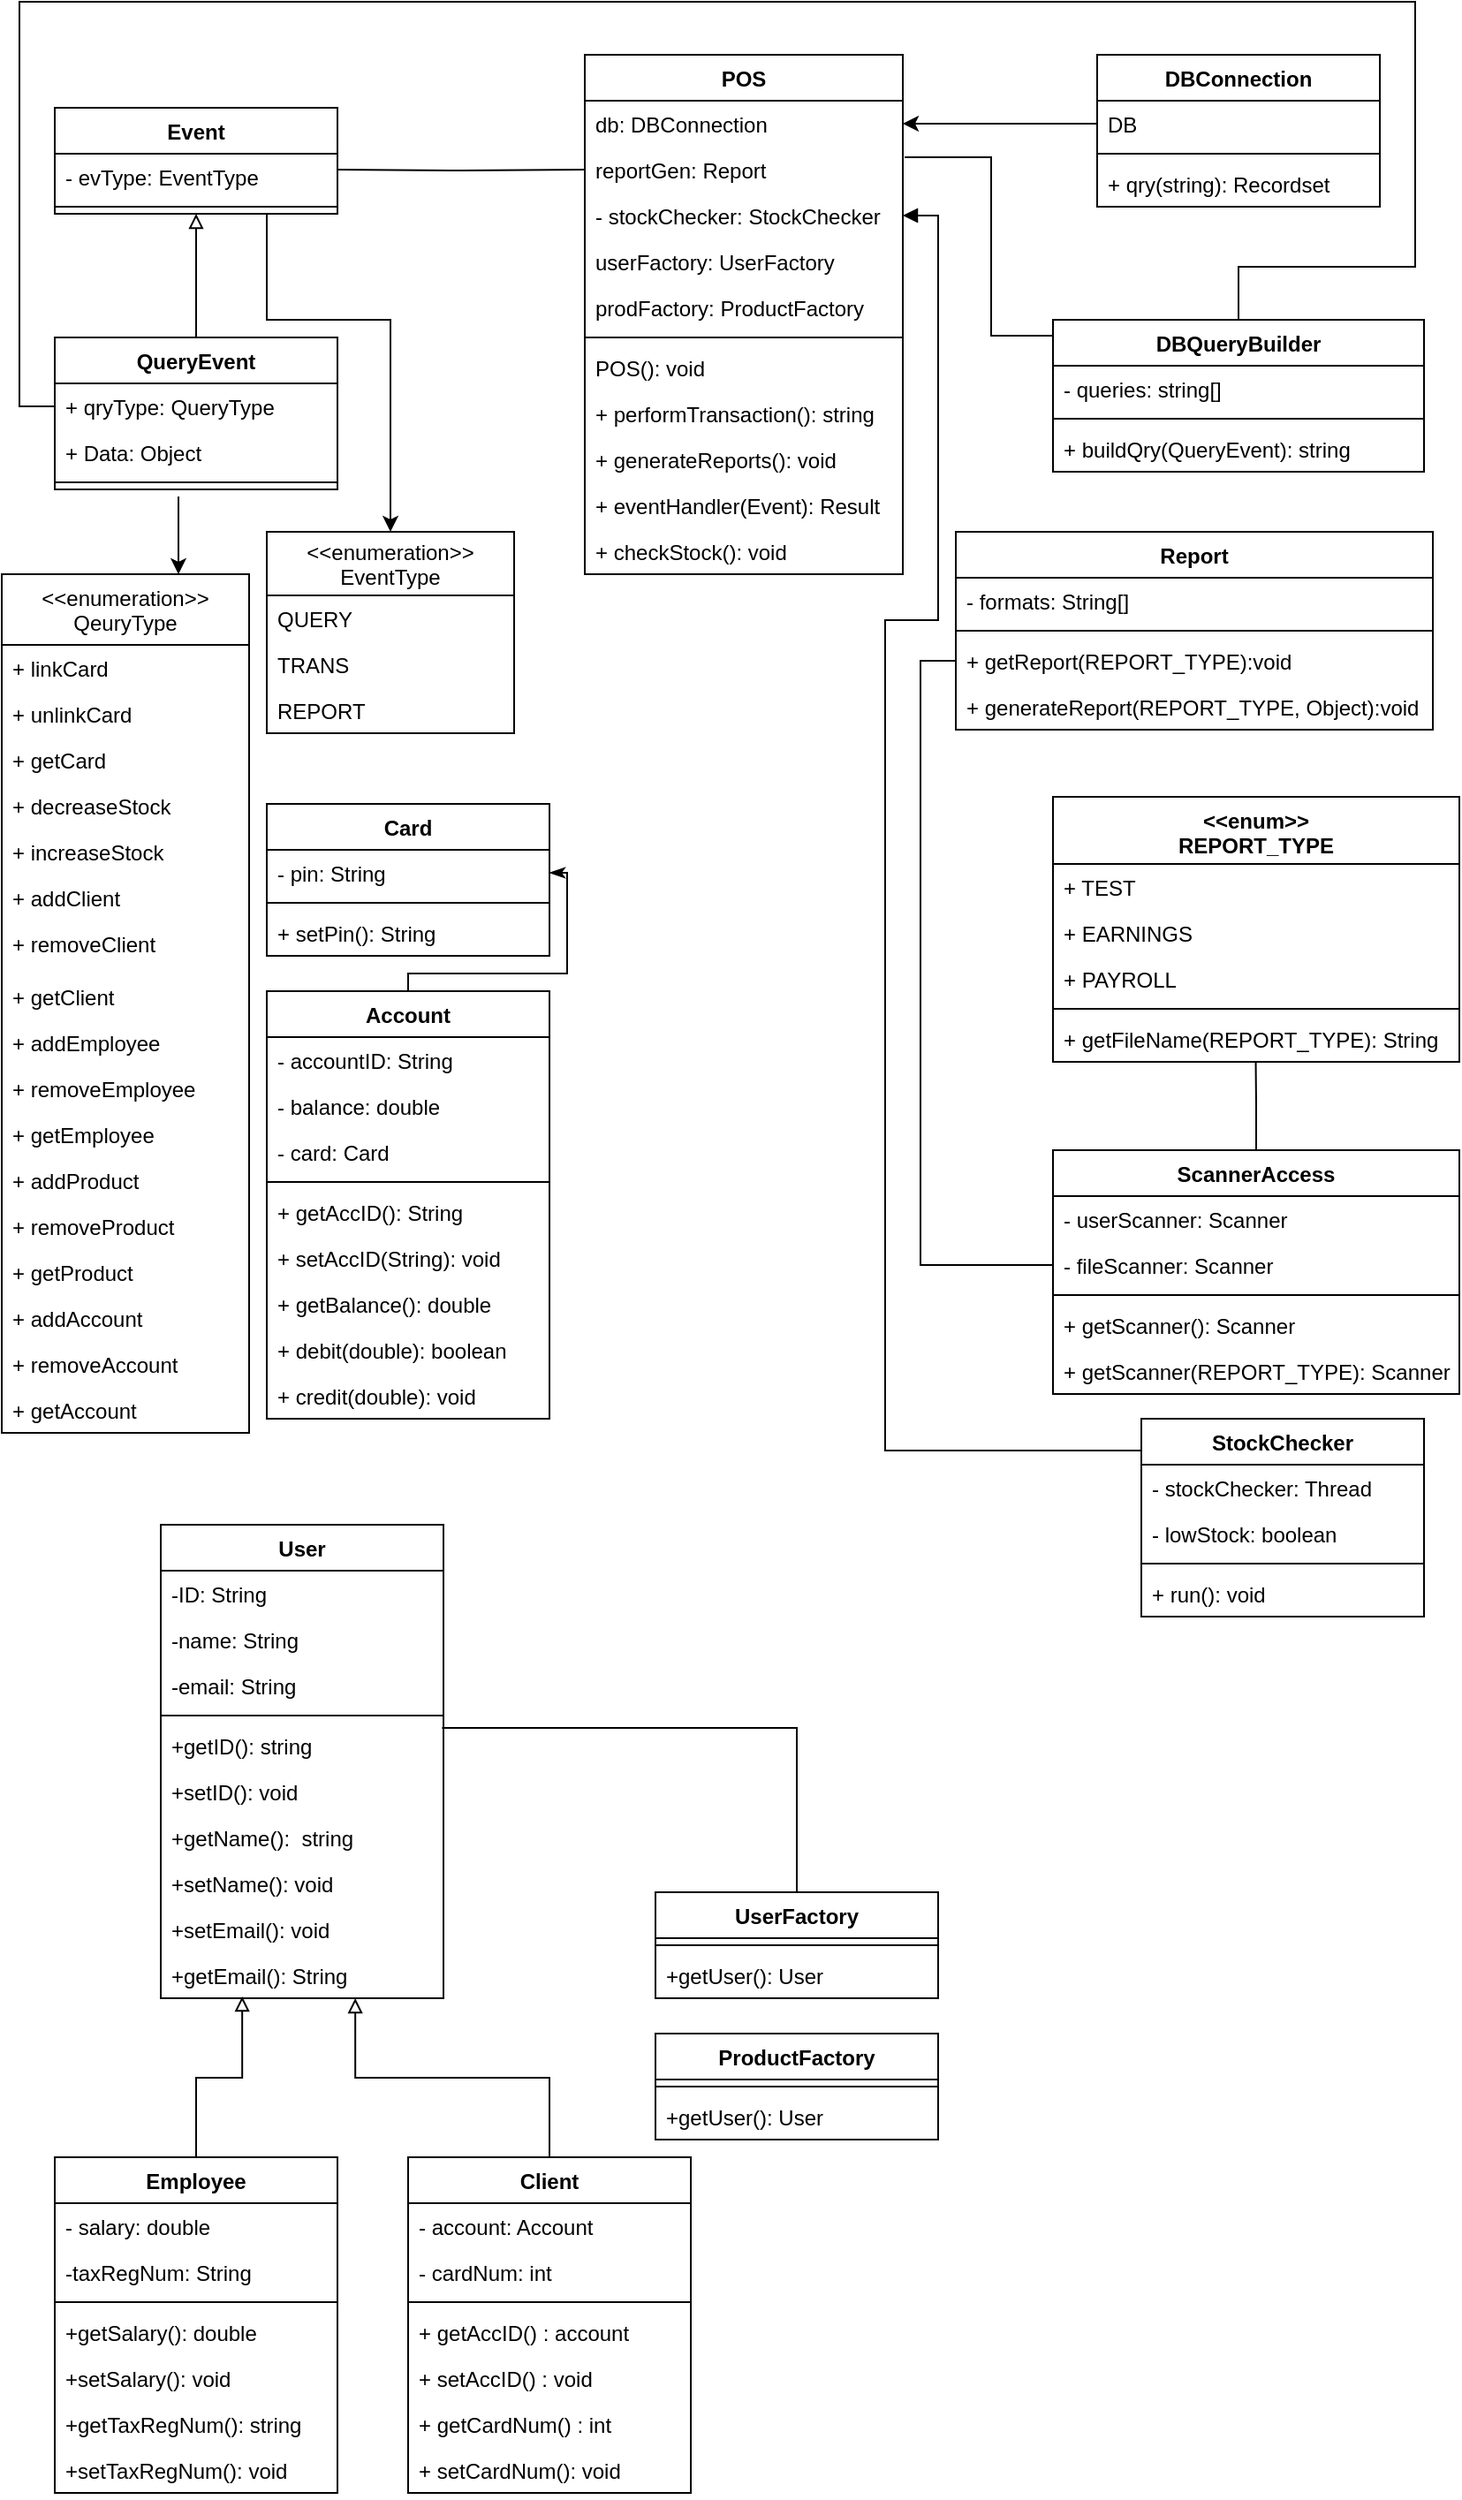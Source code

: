 <mxfile version="14.0.1" type="github">
  <diagram id="GBksMlAY-5Secn5gzqi4" name="Page-1">
    <mxGraphModel dx="1038" dy="580" grid="1" gridSize="10" guides="1" tooltips="1" connect="1" arrows="1" fold="1" page="1" pageScale="1" pageWidth="850" pageHeight="1100" math="0" shadow="0">
      <root>
        <mxCell id="0" />
        <mxCell id="1" parent="0" />
        <mxCell id="dragoRIg23J_lze7mhCq-1" value="DBQueryBuilder" style="swimlane;fontStyle=1;align=center;verticalAlign=top;childLayout=stackLayout;horizontal=1;startSize=26;horizontalStack=0;resizeParent=1;resizeParentMax=0;resizeLast=0;collapsible=1;marginBottom=0;" parent="1" vertex="1">
          <mxGeometry x="615" y="190" width="210" height="86" as="geometry" />
        </mxCell>
        <mxCell id="dragoRIg23J_lze7mhCq-55" value="- queries: string[]" style="text;strokeColor=none;fillColor=none;align=left;verticalAlign=top;spacingLeft=4;spacingRight=4;overflow=hidden;rotatable=0;points=[[0,0.5],[1,0.5]];portConstraint=eastwest;" parent="dragoRIg23J_lze7mhCq-1" vertex="1">
          <mxGeometry y="26" width="210" height="26" as="geometry" />
        </mxCell>
        <mxCell id="dragoRIg23J_lze7mhCq-3" value="" style="line;strokeWidth=1;fillColor=none;align=left;verticalAlign=middle;spacingTop=-1;spacingLeft=3;spacingRight=3;rotatable=0;labelPosition=right;points=[];portConstraint=eastwest;" parent="dragoRIg23J_lze7mhCq-1" vertex="1">
          <mxGeometry y="52" width="210" height="8" as="geometry" />
        </mxCell>
        <mxCell id="dragoRIg23J_lze7mhCq-80" value="+ buildQry(QueryEvent): string" style="text;strokeColor=none;fillColor=none;align=left;verticalAlign=top;spacingLeft=4;spacingRight=4;overflow=hidden;rotatable=0;points=[[0,0.5],[1,0.5]];portConstraint=eastwest;" parent="dragoRIg23J_lze7mhCq-1" vertex="1">
          <mxGeometry y="60" width="210" height="26" as="geometry" />
        </mxCell>
        <mxCell id="dragoRIg23J_lze7mhCq-5" value="Report" style="swimlane;fontStyle=1;align=center;verticalAlign=top;childLayout=stackLayout;horizontal=1;startSize=26;horizontalStack=0;resizeParent=1;resizeParentMax=0;resizeLast=0;collapsible=1;marginBottom=0;" parent="1" vertex="1">
          <mxGeometry x="560" y="310" width="270" height="112" as="geometry" />
        </mxCell>
        <mxCell id="dragoRIg23J_lze7mhCq-6" value="- formats: String[]" style="text;strokeColor=none;fillColor=none;align=left;verticalAlign=top;spacingLeft=4;spacingRight=4;overflow=hidden;rotatable=0;points=[[0,0.5],[1,0.5]];portConstraint=eastwest;" parent="dragoRIg23J_lze7mhCq-5" vertex="1">
          <mxGeometry y="26" width="270" height="26" as="geometry" />
        </mxCell>
        <mxCell id="dragoRIg23J_lze7mhCq-7" value="" style="line;strokeWidth=1;fillColor=none;align=left;verticalAlign=middle;spacingTop=-1;spacingLeft=3;spacingRight=3;rotatable=0;labelPosition=right;points=[];portConstraint=eastwest;" parent="dragoRIg23J_lze7mhCq-5" vertex="1">
          <mxGeometry y="52" width="270" height="8" as="geometry" />
        </mxCell>
        <mxCell id="dragoRIg23J_lze7mhCq-8" value="+ getReport(REPORT_TYPE):void" style="text;strokeColor=none;fillColor=none;align=left;verticalAlign=top;spacingLeft=4;spacingRight=4;overflow=hidden;rotatable=0;points=[[0,0.5],[1,0.5]];portConstraint=eastwest;" parent="dragoRIg23J_lze7mhCq-5" vertex="1">
          <mxGeometry y="60" width="270" height="26" as="geometry" />
        </mxCell>
        <mxCell id="9s3IBS7rGFSOGp9Zt8I4-6" value="+ generateReport(REPORT_TYPE, Object):void " style="text;strokeColor=none;fillColor=none;align=left;verticalAlign=top;spacingLeft=4;spacingRight=4;overflow=hidden;rotatable=0;points=[[0,0.5],[1,0.5]];portConstraint=eastwest;" parent="dragoRIg23J_lze7mhCq-5" vertex="1">
          <mxGeometry y="86" width="270" height="26" as="geometry" />
        </mxCell>
        <mxCell id="dragoRIg23J_lze7mhCq-9" value="POS" style="swimlane;fontStyle=1;align=center;verticalAlign=top;childLayout=stackLayout;horizontal=1;startSize=26;horizontalStack=0;resizeParent=1;resizeParentMax=0;resizeLast=0;collapsible=1;marginBottom=0;" parent="1" vertex="1">
          <mxGeometry x="350" y="40" width="180" height="294" as="geometry" />
        </mxCell>
        <mxCell id="dragoRIg23J_lze7mhCq-2" value="db: DBConnection" style="text;strokeColor=none;fillColor=none;align=left;verticalAlign=top;spacingLeft=4;spacingRight=4;overflow=hidden;rotatable=0;points=[[0,0.5],[1,0.5]];portConstraint=eastwest;" parent="dragoRIg23J_lze7mhCq-9" vertex="1">
          <mxGeometry y="26" width="180" height="26" as="geometry" />
        </mxCell>
        <mxCell id="dragoRIg23J_lze7mhCq-25" value="reportGen: Report" style="text;strokeColor=none;fillColor=none;align=left;verticalAlign=top;spacingLeft=4;spacingRight=4;overflow=hidden;rotatable=0;points=[[0,0.5],[1,0.5]];portConstraint=eastwest;" parent="dragoRIg23J_lze7mhCq-9" vertex="1">
          <mxGeometry y="52" width="180" height="26" as="geometry" />
        </mxCell>
        <mxCell id="dragoRIg23J_lze7mhCq-24" value="- stockChecker: StockChecker" style="text;strokeColor=none;fillColor=none;align=left;verticalAlign=top;spacingLeft=4;spacingRight=4;overflow=hidden;rotatable=0;points=[[0,0.5],[1,0.5]];portConstraint=eastwest;" parent="dragoRIg23J_lze7mhCq-9" vertex="1">
          <mxGeometry y="78" width="180" height="26" as="geometry" />
        </mxCell>
        <mxCell id="dragoRIg23J_lze7mhCq-29" value="userFactory: UserFactory" style="text;strokeColor=none;fillColor=none;align=left;verticalAlign=top;spacingLeft=4;spacingRight=4;overflow=hidden;rotatable=0;points=[[0,0.5],[1,0.5]];portConstraint=eastwest;" parent="dragoRIg23J_lze7mhCq-9" vertex="1">
          <mxGeometry y="104" width="180" height="26" as="geometry" />
        </mxCell>
        <mxCell id="dragoRIg23J_lze7mhCq-30" value="prodFactory: ProductFactory" style="text;strokeColor=none;fillColor=none;align=left;verticalAlign=top;spacingLeft=4;spacingRight=4;overflow=hidden;rotatable=0;points=[[0,0.5],[1,0.5]];portConstraint=eastwest;" parent="dragoRIg23J_lze7mhCq-9" vertex="1">
          <mxGeometry y="130" width="180" height="26" as="geometry" />
        </mxCell>
        <mxCell id="dragoRIg23J_lze7mhCq-11" value="" style="line;strokeWidth=1;fillColor=none;align=left;verticalAlign=middle;spacingTop=-1;spacingLeft=3;spacingRight=3;rotatable=0;labelPosition=right;points=[];portConstraint=eastwest;" parent="dragoRIg23J_lze7mhCq-9" vertex="1">
          <mxGeometry y="156" width="180" height="8" as="geometry" />
        </mxCell>
        <mxCell id="dragoRIg23J_lze7mhCq-4" value="POS(): void" style="text;strokeColor=none;fillColor=none;align=left;verticalAlign=top;spacingLeft=4;spacingRight=4;overflow=hidden;rotatable=0;points=[[0,0.5],[1,0.5]];portConstraint=eastwest;" parent="dragoRIg23J_lze7mhCq-9" vertex="1">
          <mxGeometry y="164" width="180" height="26" as="geometry" />
        </mxCell>
        <mxCell id="dragoRIg23J_lze7mhCq-45" value="+ performTransaction(): string" style="text;strokeColor=none;fillColor=none;align=left;verticalAlign=top;spacingLeft=4;spacingRight=4;overflow=hidden;rotatable=0;points=[[0,0.5],[1,0.5]];portConstraint=eastwest;" parent="dragoRIg23J_lze7mhCq-9" vertex="1">
          <mxGeometry y="190" width="180" height="26" as="geometry" />
        </mxCell>
        <mxCell id="dragoRIg23J_lze7mhCq-28" value="+ generateReports(): void" style="text;strokeColor=none;fillColor=none;align=left;verticalAlign=top;spacingLeft=4;spacingRight=4;overflow=hidden;rotatable=0;points=[[0,0.5],[1,0.5]];portConstraint=eastwest;" parent="dragoRIg23J_lze7mhCq-9" vertex="1">
          <mxGeometry y="216" width="180" height="26" as="geometry" />
        </mxCell>
        <mxCell id="dragoRIg23J_lze7mhCq-12" value="+ eventHandler(Event): Result" style="text;strokeColor=none;fillColor=none;align=left;verticalAlign=top;spacingLeft=4;spacingRight=4;overflow=hidden;rotatable=0;points=[[0,0.5],[1,0.5]];portConstraint=eastwest;" parent="dragoRIg23J_lze7mhCq-9" vertex="1">
          <mxGeometry y="242" width="180" height="26" as="geometry" />
        </mxCell>
        <mxCell id="dragoRIg23J_lze7mhCq-31" value="+ checkStock(): void" style="text;strokeColor=none;fillColor=none;align=left;verticalAlign=top;spacingLeft=4;spacingRight=4;overflow=hidden;rotatable=0;points=[[0,0.5],[1,0.5]];portConstraint=eastwest;" parent="dragoRIg23J_lze7mhCq-9" vertex="1">
          <mxGeometry y="268" width="180" height="26" as="geometry" />
        </mxCell>
        <mxCell id="dragoRIg23J_lze7mhCq-13" value="DBConnection" style="swimlane;fontStyle=1;align=center;verticalAlign=top;childLayout=stackLayout;horizontal=1;startSize=26;horizontalStack=0;resizeParent=1;resizeParentMax=0;resizeLast=0;collapsible=1;marginBottom=0;" parent="1" vertex="1">
          <mxGeometry x="640" y="40" width="160" height="86" as="geometry" />
        </mxCell>
        <mxCell id="dragoRIg23J_lze7mhCq-14" value="DB" style="text;strokeColor=none;fillColor=none;align=left;verticalAlign=top;spacingLeft=4;spacingRight=4;overflow=hidden;rotatable=0;points=[[0,0.5],[1,0.5]];portConstraint=eastwest;" parent="dragoRIg23J_lze7mhCq-13" vertex="1">
          <mxGeometry y="26" width="160" height="26" as="geometry" />
        </mxCell>
        <mxCell id="dragoRIg23J_lze7mhCq-15" value="" style="line;strokeWidth=1;fillColor=none;align=left;verticalAlign=middle;spacingTop=-1;spacingLeft=3;spacingRight=3;rotatable=0;labelPosition=right;points=[];portConstraint=eastwest;" parent="dragoRIg23J_lze7mhCq-13" vertex="1">
          <mxGeometry y="52" width="160" height="8" as="geometry" />
        </mxCell>
        <mxCell id="dragoRIg23J_lze7mhCq-16" value="+ qry(string): Recordset" style="text;strokeColor=none;fillColor=none;align=left;verticalAlign=top;spacingLeft=4;spacingRight=4;overflow=hidden;rotatable=0;points=[[0,0.5],[1,0.5]];portConstraint=eastwest;" parent="dragoRIg23J_lze7mhCq-13" vertex="1">
          <mxGeometry y="60" width="160" height="26" as="geometry" />
        </mxCell>
        <mxCell id="dragoRIg23J_lze7mhCq-17" value="Event" style="swimlane;fontStyle=1;align=center;verticalAlign=top;childLayout=stackLayout;horizontal=1;startSize=26;horizontalStack=0;resizeParent=1;resizeParentMax=0;resizeLast=0;collapsible=1;marginBottom=0;" parent="1" vertex="1">
          <mxGeometry x="50" y="70" width="160" height="60" as="geometry" />
        </mxCell>
        <mxCell id="dragoRIg23J_lze7mhCq-18" value="- evType: EventType" style="text;strokeColor=none;fillColor=none;align=left;verticalAlign=top;spacingLeft=4;spacingRight=4;overflow=hidden;rotatable=0;points=[[0,0.5],[1,0.5]];portConstraint=eastwest;" parent="dragoRIg23J_lze7mhCq-17" vertex="1">
          <mxGeometry y="26" width="160" height="26" as="geometry" />
        </mxCell>
        <mxCell id="dragoRIg23J_lze7mhCq-19" value="" style="line;strokeWidth=1;fillColor=none;align=left;verticalAlign=middle;spacingTop=-1;spacingLeft=3;spacingRight=3;rotatable=0;labelPosition=right;points=[];portConstraint=eastwest;" parent="dragoRIg23J_lze7mhCq-17" vertex="1">
          <mxGeometry y="52" width="160" height="8" as="geometry" />
        </mxCell>
        <mxCell id="eRvYZEUhDGCyaUxl-HWQ-7" style="edgeStyle=orthogonalEdgeStyle;rounded=0;orthogonalLoop=1;jettySize=auto;html=1;exitX=0.5;exitY=0;exitDx=0;exitDy=0;endArrow=none;endFill=0;startArrow=classic;startFill=1;" parent="1" edge="1">
          <mxGeometry relative="1" as="geometry">
            <mxPoint x="120" y="290" as="targetPoint" />
            <mxPoint x="120.0" y="334" as="sourcePoint" />
          </mxGeometry>
        </mxCell>
        <mxCell id="dragoRIg23J_lze7mhCq-60" value="&lt;&lt;enumeration&gt;&gt;&#xa;QeuryType" style="swimlane;fontStyle=0;childLayout=stackLayout;horizontal=1;startSize=40;fillColor=none;horizontalStack=0;resizeParent=1;resizeParentMax=0;resizeLast=0;collapsible=1;marginBottom=0;" parent="1" vertex="1">
          <mxGeometry x="20" y="334" width="140" height="486" as="geometry" />
        </mxCell>
        <mxCell id="dragoRIg23J_lze7mhCq-42" value="+ linkCard" style="text;strokeColor=none;fillColor=none;align=left;verticalAlign=top;spacingLeft=4;spacingRight=4;overflow=hidden;rotatable=0;points=[[0,0.5],[1,0.5]];portConstraint=eastwest;" parent="dragoRIg23J_lze7mhCq-60" vertex="1">
          <mxGeometry y="40" width="140" height="26" as="geometry" />
        </mxCell>
        <mxCell id="dragoRIg23J_lze7mhCq-43" value="+ unlinkCard" style="text;strokeColor=none;fillColor=none;align=left;verticalAlign=top;spacingLeft=4;spacingRight=4;overflow=hidden;rotatable=0;points=[[0,0.5],[1,0.5]];portConstraint=eastwest;" parent="dragoRIg23J_lze7mhCq-60" vertex="1">
          <mxGeometry y="66" width="140" height="26" as="geometry" />
        </mxCell>
        <mxCell id="dragoRIg23J_lze7mhCq-44" value="+ getCard" style="text;strokeColor=none;fillColor=none;align=left;verticalAlign=top;spacingLeft=4;spacingRight=4;overflow=hidden;rotatable=0;points=[[0,0.5],[1,0.5]];portConstraint=eastwest;" parent="dragoRIg23J_lze7mhCq-60" vertex="1">
          <mxGeometry y="92" width="140" height="26" as="geometry" />
        </mxCell>
        <mxCell id="dragoRIg23J_lze7mhCq-46" value="+ decreaseStock" style="text;strokeColor=none;fillColor=none;align=left;verticalAlign=top;spacingLeft=4;spacingRight=4;overflow=hidden;rotatable=0;points=[[0,0.5],[1,0.5]];portConstraint=eastwest;" parent="dragoRIg23J_lze7mhCq-60" vertex="1">
          <mxGeometry y="118" width="140" height="26" as="geometry" />
        </mxCell>
        <mxCell id="dragoRIg23J_lze7mhCq-47" value="+ increaseStock" style="text;strokeColor=none;fillColor=none;align=left;verticalAlign=top;spacingLeft=4;spacingRight=4;overflow=hidden;rotatable=0;points=[[0,0.5],[1,0.5]];portConstraint=eastwest;" parent="dragoRIg23J_lze7mhCq-60" vertex="1">
          <mxGeometry y="144" width="140" height="26" as="geometry" />
        </mxCell>
        <mxCell id="dragoRIg23J_lze7mhCq-26" value="+ addClient" style="text;strokeColor=none;fillColor=none;align=left;verticalAlign=top;spacingLeft=4;spacingRight=4;overflow=hidden;rotatable=0;points=[[0,0.5],[1,0.5]];portConstraint=eastwest;" parent="dragoRIg23J_lze7mhCq-60" vertex="1">
          <mxGeometry y="170" width="140" height="26" as="geometry" />
        </mxCell>
        <mxCell id="dragoRIg23J_lze7mhCq-27" value="+ removeClient" style="text;strokeColor=none;fillColor=none;align=left;verticalAlign=top;spacingLeft=4;spacingRight=4;overflow=hidden;rotatable=0;points=[[0,0.5],[1,0.5]];portConstraint=eastwest;" parent="dragoRIg23J_lze7mhCq-60" vertex="1">
          <mxGeometry y="196" width="140" height="30" as="geometry" />
        </mxCell>
        <mxCell id="dragoRIg23J_lze7mhCq-33" value="+ getClient" style="text;strokeColor=none;fillColor=none;align=left;verticalAlign=top;spacingLeft=4;spacingRight=4;overflow=hidden;rotatable=0;points=[[0,0.5],[1,0.5]];portConstraint=eastwest;" parent="dragoRIg23J_lze7mhCq-60" vertex="1">
          <mxGeometry y="226" width="140" height="26" as="geometry" />
        </mxCell>
        <mxCell id="dragoRIg23J_lze7mhCq-32" value="+ addEmployee" style="text;strokeColor=none;fillColor=none;align=left;verticalAlign=top;spacingLeft=4;spacingRight=4;overflow=hidden;rotatable=0;points=[[0,0.5],[1,0.5]];portConstraint=eastwest;" parent="dragoRIg23J_lze7mhCq-60" vertex="1">
          <mxGeometry y="252" width="140" height="26" as="geometry" />
        </mxCell>
        <mxCell id="dragoRIg23J_lze7mhCq-34" value="+ removeEmployee" style="text;strokeColor=none;fillColor=none;align=left;verticalAlign=top;spacingLeft=4;spacingRight=4;overflow=hidden;rotatable=0;points=[[0,0.5],[1,0.5]];portConstraint=eastwest;" parent="dragoRIg23J_lze7mhCq-60" vertex="1">
          <mxGeometry y="278" width="140" height="26" as="geometry" />
        </mxCell>
        <mxCell id="dragoRIg23J_lze7mhCq-35" value="+ getEmployee" style="text;strokeColor=none;fillColor=none;align=left;verticalAlign=top;spacingLeft=4;spacingRight=4;overflow=hidden;rotatable=0;points=[[0,0.5],[1,0.5]];portConstraint=eastwest;" parent="dragoRIg23J_lze7mhCq-60" vertex="1">
          <mxGeometry y="304" width="140" height="26" as="geometry" />
        </mxCell>
        <mxCell id="dragoRIg23J_lze7mhCq-38" value="+ addProduct" style="text;strokeColor=none;fillColor=none;align=left;verticalAlign=top;spacingLeft=4;spacingRight=4;overflow=hidden;rotatable=0;points=[[0,0.5],[1,0.5]];portConstraint=eastwest;" parent="dragoRIg23J_lze7mhCq-60" vertex="1">
          <mxGeometry y="330" width="140" height="26" as="geometry" />
        </mxCell>
        <mxCell id="dragoRIg23J_lze7mhCq-36" value="+ removeProduct" style="text;strokeColor=none;fillColor=none;align=left;verticalAlign=top;spacingLeft=4;spacingRight=4;overflow=hidden;rotatable=0;points=[[0,0.5],[1,0.5]];portConstraint=eastwest;" parent="dragoRIg23J_lze7mhCq-60" vertex="1">
          <mxGeometry y="356" width="140" height="26" as="geometry" />
        </mxCell>
        <mxCell id="dragoRIg23J_lze7mhCq-37" value="+ getProduct" style="text;strokeColor=none;fillColor=none;align=left;verticalAlign=top;spacingLeft=4;spacingRight=4;overflow=hidden;rotatable=0;points=[[0,0.5],[1,0.5]];portConstraint=eastwest;" parent="dragoRIg23J_lze7mhCq-60" vertex="1">
          <mxGeometry y="382" width="140" height="26" as="geometry" />
        </mxCell>
        <mxCell id="dragoRIg23J_lze7mhCq-39" value="+ addAccount" style="text;strokeColor=none;fillColor=none;align=left;verticalAlign=top;spacingLeft=4;spacingRight=4;overflow=hidden;rotatable=0;points=[[0,0.5],[1,0.5]];portConstraint=eastwest;" parent="dragoRIg23J_lze7mhCq-60" vertex="1">
          <mxGeometry y="408" width="140" height="26" as="geometry" />
        </mxCell>
        <mxCell id="dragoRIg23J_lze7mhCq-40" value="+ removeAccount" style="text;strokeColor=none;fillColor=none;align=left;verticalAlign=top;spacingLeft=4;spacingRight=4;overflow=hidden;rotatable=0;points=[[0,0.5],[1,0.5]];portConstraint=eastwest;" parent="dragoRIg23J_lze7mhCq-60" vertex="1">
          <mxGeometry y="434" width="140" height="26" as="geometry" />
        </mxCell>
        <mxCell id="dragoRIg23J_lze7mhCq-41" value="+ getAccount" style="text;strokeColor=none;fillColor=none;align=left;verticalAlign=top;spacingLeft=4;spacingRight=4;overflow=hidden;rotatable=0;points=[[0,0.5],[1,0.5]];portConstraint=eastwest;" parent="dragoRIg23J_lze7mhCq-60" vertex="1">
          <mxGeometry y="460" width="140" height="26" as="geometry" />
        </mxCell>
        <mxCell id="eRvYZEUhDGCyaUxl-HWQ-6" style="edgeStyle=orthogonalEdgeStyle;rounded=0;orthogonalLoop=1;jettySize=auto;html=1;exitX=0.5;exitY=0;exitDx=0;exitDy=0;entryX=0.75;entryY=1;entryDx=0;entryDy=0;endArrow=none;endFill=0;startArrow=classic;startFill=1;" parent="1" source="dragoRIg23J_lze7mhCq-64" target="dragoRIg23J_lze7mhCq-17" edge="1">
          <mxGeometry relative="1" as="geometry">
            <Array as="points">
              <mxPoint x="240" y="190" />
              <mxPoint x="170" y="190" />
            </Array>
          </mxGeometry>
        </mxCell>
        <mxCell id="dragoRIg23J_lze7mhCq-64" value="&lt;&lt;enumeration&gt;&gt;&#xa;EventType" style="swimlane;fontStyle=0;childLayout=stackLayout;horizontal=1;startSize=36;fillColor=none;horizontalStack=0;resizeParent=1;resizeParentMax=0;resizeLast=0;collapsible=1;marginBottom=0;" parent="1" vertex="1">
          <mxGeometry x="170" y="310" width="140" height="114" as="geometry" />
        </mxCell>
        <mxCell id="dragoRIg23J_lze7mhCq-65" value="QUERY" style="text;strokeColor=none;fillColor=none;align=left;verticalAlign=top;spacingLeft=4;spacingRight=4;overflow=hidden;rotatable=0;points=[[0,0.5],[1,0.5]];portConstraint=eastwest;" parent="dragoRIg23J_lze7mhCq-64" vertex="1">
          <mxGeometry y="36" width="140" height="26" as="geometry" />
        </mxCell>
        <mxCell id="dragoRIg23J_lze7mhCq-66" value="TRANS" style="text;strokeColor=none;fillColor=none;align=left;verticalAlign=top;spacingLeft=4;spacingRight=4;overflow=hidden;rotatable=0;points=[[0,0.5],[1,0.5]];portConstraint=eastwest;" parent="dragoRIg23J_lze7mhCq-64" vertex="1">
          <mxGeometry y="62" width="140" height="26" as="geometry" />
        </mxCell>
        <mxCell id="eRvYZEUhDGCyaUxl-HWQ-1" value="REPORT" style="text;strokeColor=none;fillColor=none;align=left;verticalAlign=top;spacingLeft=4;spacingRight=4;overflow=hidden;rotatable=0;points=[[0,0.5],[1,0.5]];portConstraint=eastwest;" parent="dragoRIg23J_lze7mhCq-64" vertex="1">
          <mxGeometry y="88" width="140" height="26" as="geometry" />
        </mxCell>
        <mxCell id="eRvYZEUhDGCyaUxl-HWQ-4" style="edgeStyle=orthogonalEdgeStyle;rounded=0;orthogonalLoop=1;jettySize=auto;html=1;exitX=0.5;exitY=0;exitDx=0;exitDy=0;entryX=0.5;entryY=1;entryDx=0;entryDy=0;endArrow=block;endFill=0;" parent="1" source="dragoRIg23J_lze7mhCq-72" target="dragoRIg23J_lze7mhCq-17" edge="1">
          <mxGeometry relative="1" as="geometry" />
        </mxCell>
        <mxCell id="dragoRIg23J_lze7mhCq-72" value="QueryEvent" style="swimlane;fontStyle=1;align=center;verticalAlign=top;childLayout=stackLayout;horizontal=1;startSize=26;horizontalStack=0;resizeParent=1;resizeParentMax=0;resizeLast=0;collapsible=1;marginBottom=0;" parent="1" vertex="1">
          <mxGeometry x="50" y="200" width="160" height="86" as="geometry" />
        </mxCell>
        <mxCell id="dragoRIg23J_lze7mhCq-76" value="+ qryType: QueryType" style="text;strokeColor=none;fillColor=none;align=left;verticalAlign=top;spacingLeft=4;spacingRight=4;overflow=hidden;rotatable=0;points=[[0,0.5],[1,0.5]];portConstraint=eastwest;" parent="dragoRIg23J_lze7mhCq-72" vertex="1">
          <mxGeometry y="26" width="160" height="26" as="geometry" />
        </mxCell>
        <mxCell id="dragoRIg23J_lze7mhCq-73" value="+ Data: Object" style="text;strokeColor=none;fillColor=none;align=left;verticalAlign=top;spacingLeft=4;spacingRight=4;overflow=hidden;rotatable=0;points=[[0,0.5],[1,0.5]];portConstraint=eastwest;" parent="dragoRIg23J_lze7mhCq-72" vertex="1">
          <mxGeometry y="52" width="160" height="26" as="geometry" />
        </mxCell>
        <mxCell id="dragoRIg23J_lze7mhCq-74" value="" style="line;strokeWidth=1;fillColor=none;align=left;verticalAlign=middle;spacingTop=-1;spacingLeft=3;spacingRight=3;rotatable=0;labelPosition=right;points=[];portConstraint=eastwest;" parent="dragoRIg23J_lze7mhCq-72" vertex="1">
          <mxGeometry y="78" width="160" height="8" as="geometry" />
        </mxCell>
        <mxCell id="eRvYZEUhDGCyaUxl-HWQ-2" style="edgeStyle=orthogonalEdgeStyle;rounded=0;orthogonalLoop=1;jettySize=auto;html=1;exitX=0;exitY=0.5;exitDx=0;exitDy=0;entryX=1;entryY=0.5;entryDx=0;entryDy=0;" parent="1" source="dragoRIg23J_lze7mhCq-14" target="dragoRIg23J_lze7mhCq-2" edge="1">
          <mxGeometry relative="1" as="geometry" />
        </mxCell>
        <mxCell id="eRvYZEUhDGCyaUxl-HWQ-3" style="edgeStyle=orthogonalEdgeStyle;rounded=0;orthogonalLoop=1;jettySize=auto;html=1;exitX=0;exitY=0.5;exitDx=0;exitDy=0;entryX=1.006;entryY=0.231;entryDx=0;entryDy=0;entryPerimeter=0;endArrow=none;endFill=0;" parent="1" source="dragoRIg23J_lze7mhCq-55" target="dragoRIg23J_lze7mhCq-25" edge="1">
          <mxGeometry relative="1" as="geometry">
            <mxPoint x="532" y="98" as="targetPoint" />
            <Array as="points">
              <mxPoint x="580" y="199" />
              <mxPoint x="580" y="98" />
            </Array>
          </mxGeometry>
        </mxCell>
        <mxCell id="eRvYZEUhDGCyaUxl-HWQ-5" style="edgeStyle=orthogonalEdgeStyle;rounded=0;orthogonalLoop=1;jettySize=auto;html=1;entryX=0;entryY=0.5;entryDx=0;entryDy=0;endArrow=none;endFill=0;" parent="1" target="dragoRIg23J_lze7mhCq-25" edge="1">
          <mxGeometry relative="1" as="geometry">
            <mxPoint x="210" y="105" as="sourcePoint" />
          </mxGeometry>
        </mxCell>
        <mxCell id="eRvYZEUhDGCyaUxl-HWQ-8" style="edgeStyle=orthogonalEdgeStyle;rounded=0;orthogonalLoop=1;jettySize=auto;html=1;exitX=0;exitY=0.5;exitDx=0;exitDy=0;entryX=0.5;entryY=0;entryDx=0;entryDy=0;endArrow=none;endFill=0;" parent="1" source="dragoRIg23J_lze7mhCq-76" target="dragoRIg23J_lze7mhCq-1" edge="1">
          <mxGeometry relative="1" as="geometry">
            <Array as="points">
              <mxPoint x="30" y="239" />
              <mxPoint x="30" y="10" />
              <mxPoint x="820" y="10" />
              <mxPoint x="820" y="160" />
            </Array>
          </mxGeometry>
        </mxCell>
        <mxCell id="ZZkKRkWg6rz-ZZ0epJi6-1" value="Card" style="swimlane;fontStyle=1;align=center;verticalAlign=top;childLayout=stackLayout;horizontal=1;startSize=26;horizontalStack=0;resizeParent=1;resizeParentMax=0;resizeLast=0;collapsible=1;marginBottom=0;" parent="1" vertex="1">
          <mxGeometry x="170" y="464" width="160" height="86" as="geometry" />
        </mxCell>
        <mxCell id="ZZkKRkWg6rz-ZZ0epJi6-2" value="- pin: String" style="text;strokeColor=none;fillColor=none;align=left;verticalAlign=top;spacingLeft=4;spacingRight=4;overflow=hidden;rotatable=0;points=[[0,0.5],[1,0.5]];portConstraint=eastwest;" parent="ZZkKRkWg6rz-ZZ0epJi6-1" vertex="1">
          <mxGeometry y="26" width="160" height="26" as="geometry" />
        </mxCell>
        <mxCell id="ZZkKRkWg6rz-ZZ0epJi6-3" value="" style="line;strokeWidth=1;fillColor=none;align=left;verticalAlign=middle;spacingTop=-1;spacingLeft=3;spacingRight=3;rotatable=0;labelPosition=right;points=[];portConstraint=eastwest;" parent="ZZkKRkWg6rz-ZZ0epJi6-1" vertex="1">
          <mxGeometry y="52" width="160" height="8" as="geometry" />
        </mxCell>
        <mxCell id="ZZkKRkWg6rz-ZZ0epJi6-4" value="+ setPin(): String" style="text;strokeColor=none;fillColor=none;align=left;verticalAlign=top;spacingLeft=4;spacingRight=4;overflow=hidden;rotatable=0;points=[[0,0.5],[1,0.5]];portConstraint=eastwest;" parent="ZZkKRkWg6rz-ZZ0epJi6-1" vertex="1">
          <mxGeometry y="60" width="160" height="26" as="geometry" />
        </mxCell>
        <mxCell id="ZZkKRkWg6rz-ZZ0epJi6-5" value="Account" style="swimlane;fontStyle=1;align=center;verticalAlign=top;childLayout=stackLayout;horizontal=1;startSize=26;horizontalStack=0;resizeParent=1;resizeParentMax=0;resizeLast=0;collapsible=1;marginBottom=0;" parent="1" vertex="1">
          <mxGeometry x="170" y="570" width="160" height="242" as="geometry" />
        </mxCell>
        <mxCell id="ZZkKRkWg6rz-ZZ0epJi6-6" value="- accountID: String" style="text;strokeColor=none;fillColor=none;align=left;verticalAlign=top;spacingLeft=4;spacingRight=4;overflow=hidden;rotatable=0;points=[[0,0.5],[1,0.5]];portConstraint=eastwest;" parent="ZZkKRkWg6rz-ZZ0epJi6-5" vertex="1">
          <mxGeometry y="26" width="160" height="26" as="geometry" />
        </mxCell>
        <mxCell id="ZZkKRkWg6rz-ZZ0epJi6-9" value="- balance: double" style="text;strokeColor=none;fillColor=none;align=left;verticalAlign=top;spacingLeft=4;spacingRight=4;overflow=hidden;rotatable=0;points=[[0,0.5],[1,0.5]];portConstraint=eastwest;" parent="ZZkKRkWg6rz-ZZ0epJi6-5" vertex="1">
          <mxGeometry y="52" width="160" height="26" as="geometry" />
        </mxCell>
        <mxCell id="ZZkKRkWg6rz-ZZ0epJi6-14" value="- card: Card" style="text;strokeColor=none;fillColor=none;align=left;verticalAlign=top;spacingLeft=4;spacingRight=4;overflow=hidden;rotatable=0;points=[[0,0.5],[1,0.5]];portConstraint=eastwest;" parent="ZZkKRkWg6rz-ZZ0epJi6-5" vertex="1">
          <mxGeometry y="78" width="160" height="26" as="geometry" />
        </mxCell>
        <mxCell id="ZZkKRkWg6rz-ZZ0epJi6-7" value="" style="line;strokeWidth=1;fillColor=none;align=left;verticalAlign=middle;spacingTop=-1;spacingLeft=3;spacingRight=3;rotatable=0;labelPosition=right;points=[];portConstraint=eastwest;" parent="ZZkKRkWg6rz-ZZ0epJi6-5" vertex="1">
          <mxGeometry y="104" width="160" height="8" as="geometry" />
        </mxCell>
        <mxCell id="ZZkKRkWg6rz-ZZ0epJi6-8" value="+ getAccID(): String" style="text;strokeColor=none;fillColor=none;align=left;verticalAlign=top;spacingLeft=4;spacingRight=4;overflow=hidden;rotatable=0;points=[[0,0.5],[1,0.5]];portConstraint=eastwest;" parent="ZZkKRkWg6rz-ZZ0epJi6-5" vertex="1">
          <mxGeometry y="112" width="160" height="26" as="geometry" />
        </mxCell>
        <mxCell id="ZZkKRkWg6rz-ZZ0epJi6-10" value="+ setAccID(String): void" style="text;strokeColor=none;fillColor=none;align=left;verticalAlign=top;spacingLeft=4;spacingRight=4;overflow=hidden;rotatable=0;points=[[0,0.5],[1,0.5]];portConstraint=eastwest;" parent="ZZkKRkWg6rz-ZZ0epJi6-5" vertex="1">
          <mxGeometry y="138" width="160" height="26" as="geometry" />
        </mxCell>
        <mxCell id="ZZkKRkWg6rz-ZZ0epJi6-11" value="+ getBalance(): double" style="text;strokeColor=none;fillColor=none;align=left;verticalAlign=top;spacingLeft=4;spacingRight=4;overflow=hidden;rotatable=0;points=[[0,0.5],[1,0.5]];portConstraint=eastwest;" parent="ZZkKRkWg6rz-ZZ0epJi6-5" vertex="1">
          <mxGeometry y="164" width="160" height="26" as="geometry" />
        </mxCell>
        <mxCell id="ZZkKRkWg6rz-ZZ0epJi6-12" value="+ debit(double): boolean" style="text;strokeColor=none;fillColor=none;align=left;verticalAlign=top;spacingLeft=4;spacingRight=4;overflow=hidden;rotatable=0;points=[[0,0.5],[1,0.5]];portConstraint=eastwest;" parent="ZZkKRkWg6rz-ZZ0epJi6-5" vertex="1">
          <mxGeometry y="190" width="160" height="26" as="geometry" />
        </mxCell>
        <mxCell id="ZZkKRkWg6rz-ZZ0epJi6-13" value="+ credit(double): void" style="text;strokeColor=none;fillColor=none;align=left;verticalAlign=top;spacingLeft=4;spacingRight=4;overflow=hidden;rotatable=0;points=[[0,0.5],[1,0.5]];portConstraint=eastwest;" parent="ZZkKRkWg6rz-ZZ0epJi6-5" vertex="1">
          <mxGeometry y="216" width="160" height="26" as="geometry" />
        </mxCell>
        <mxCell id="9s3IBS7rGFSOGp9Zt8I4-7" style="edgeStyle=orthogonalEdgeStyle;rounded=0;orthogonalLoop=1;jettySize=auto;html=1;exitX=0.5;exitY=0;exitDx=0;exitDy=0;startArrow=none;startFill=0;endArrow=none;endFill=0;entryX=0.499;entryY=1.013;entryDx=0;entryDy=0;entryPerimeter=0;" parent="1" source="ZZkKRkWg6rz-ZZ0epJi6-15" target="ZZkKRkWg6rz-ZZ0epJi6-23" edge="1">
          <mxGeometry relative="1" as="geometry">
            <mxPoint x="728" y="611" as="targetPoint" />
          </mxGeometry>
        </mxCell>
        <mxCell id="ZZkKRkWg6rz-ZZ0epJi6-15" value="ScannerAccess" style="swimlane;fontStyle=1;align=center;verticalAlign=top;childLayout=stackLayout;horizontal=1;startSize=26;horizontalStack=0;resizeParent=1;resizeParentMax=0;resizeLast=0;collapsible=1;marginBottom=0;" parent="1" vertex="1">
          <mxGeometry x="615" y="660" width="230" height="138" as="geometry" />
        </mxCell>
        <mxCell id="ZZkKRkWg6rz-ZZ0epJi6-16" value="- userScanner: Scanner" style="text;strokeColor=none;fillColor=none;align=left;verticalAlign=top;spacingLeft=4;spacingRight=4;overflow=hidden;rotatable=0;points=[[0,0.5],[1,0.5]];portConstraint=eastwest;" parent="ZZkKRkWg6rz-ZZ0epJi6-15" vertex="1">
          <mxGeometry y="26" width="230" height="26" as="geometry" />
        </mxCell>
        <mxCell id="ZZkKRkWg6rz-ZZ0epJi6-24" value="- fileScanner: Scanner" style="text;strokeColor=none;fillColor=none;align=left;verticalAlign=top;spacingLeft=4;spacingRight=4;overflow=hidden;rotatable=0;points=[[0,0.5],[1,0.5]];portConstraint=eastwest;" parent="ZZkKRkWg6rz-ZZ0epJi6-15" vertex="1">
          <mxGeometry y="52" width="230" height="26" as="geometry" />
        </mxCell>
        <mxCell id="ZZkKRkWg6rz-ZZ0epJi6-17" value="" style="line;strokeWidth=1;fillColor=none;align=left;verticalAlign=middle;spacingTop=-1;spacingLeft=3;spacingRight=3;rotatable=0;labelPosition=right;points=[];portConstraint=eastwest;" parent="ZZkKRkWg6rz-ZZ0epJi6-15" vertex="1">
          <mxGeometry y="78" width="230" height="8" as="geometry" />
        </mxCell>
        <mxCell id="ZZkKRkWg6rz-ZZ0epJi6-18" value="+ getScanner(): Scanner" style="text;strokeColor=none;fillColor=none;align=left;verticalAlign=top;spacingLeft=4;spacingRight=4;overflow=hidden;rotatable=0;points=[[0,0.5],[1,0.5]];portConstraint=eastwest;" parent="ZZkKRkWg6rz-ZZ0epJi6-15" vertex="1">
          <mxGeometry y="86" width="230" height="26" as="geometry" />
        </mxCell>
        <mxCell id="ZZkKRkWg6rz-ZZ0epJi6-19" value="+ getScanner(REPORT_TYPE): Scanner" style="text;strokeColor=none;fillColor=none;align=left;verticalAlign=top;spacingLeft=4;spacingRight=4;overflow=hidden;rotatable=0;points=[[0,0.5],[1,0.5]];portConstraint=eastwest;" parent="ZZkKRkWg6rz-ZZ0epJi6-15" vertex="1">
          <mxGeometry y="112" width="230" height="26" as="geometry" />
        </mxCell>
        <mxCell id="ZZkKRkWg6rz-ZZ0epJi6-20" value="&lt;&lt;enum&gt;&gt;&#xa;REPORT_TYPE" style="swimlane;fontStyle=1;align=center;verticalAlign=top;childLayout=stackLayout;horizontal=1;startSize=38;horizontalStack=0;resizeParent=1;resizeParentMax=0;resizeLast=0;collapsible=1;marginBottom=0;" parent="1" vertex="1">
          <mxGeometry x="615" y="460" width="230" height="150" as="geometry" />
        </mxCell>
        <mxCell id="ZZkKRkWg6rz-ZZ0epJi6-21" value="+ TEST" style="text;strokeColor=none;fillColor=none;align=left;verticalAlign=top;spacingLeft=4;spacingRight=4;overflow=hidden;rotatable=0;points=[[0,0.5],[1,0.5]];portConstraint=eastwest;" parent="ZZkKRkWg6rz-ZZ0epJi6-20" vertex="1">
          <mxGeometry y="38" width="230" height="26" as="geometry" />
        </mxCell>
        <mxCell id="ZZkKRkWg6rz-ZZ0epJi6-25" value="+ EARNINGS" style="text;strokeColor=none;fillColor=none;align=left;verticalAlign=top;spacingLeft=4;spacingRight=4;overflow=hidden;rotatable=0;points=[[0,0.5],[1,0.5]];portConstraint=eastwest;" parent="ZZkKRkWg6rz-ZZ0epJi6-20" vertex="1">
          <mxGeometry y="64" width="230" height="26" as="geometry" />
        </mxCell>
        <mxCell id="ZZkKRkWg6rz-ZZ0epJi6-26" value="+ PAYROLL&#xa;" style="text;strokeColor=none;fillColor=none;align=left;verticalAlign=top;spacingLeft=4;spacingRight=4;overflow=hidden;rotatable=0;points=[[0,0.5],[1,0.5]];portConstraint=eastwest;" parent="ZZkKRkWg6rz-ZZ0epJi6-20" vertex="1">
          <mxGeometry y="90" width="230" height="26" as="geometry" />
        </mxCell>
        <mxCell id="ZZkKRkWg6rz-ZZ0epJi6-22" value="" style="line;strokeWidth=1;fillColor=none;align=left;verticalAlign=middle;spacingTop=-1;spacingLeft=3;spacingRight=3;rotatable=0;labelPosition=right;points=[];portConstraint=eastwest;" parent="ZZkKRkWg6rz-ZZ0epJi6-20" vertex="1">
          <mxGeometry y="116" width="230" height="8" as="geometry" />
        </mxCell>
        <mxCell id="ZZkKRkWg6rz-ZZ0epJi6-23" value="+ getFileName(REPORT_TYPE): String" style="text;strokeColor=none;fillColor=none;align=left;verticalAlign=top;spacingLeft=4;spacingRight=4;overflow=hidden;rotatable=0;points=[[0,0.5],[1,0.5]];portConstraint=eastwest;" parent="ZZkKRkWg6rz-ZZ0epJi6-20" vertex="1">
          <mxGeometry y="124" width="230" height="26" as="geometry" />
        </mxCell>
        <mxCell id="9s3IBS7rGFSOGp9Zt8I4-1" style="edgeStyle=orthogonalEdgeStyle;rounded=0;orthogonalLoop=1;jettySize=auto;html=1;exitX=1;exitY=0.5;exitDx=0;exitDy=0;entryX=0.5;entryY=0;entryDx=0;entryDy=0;endArrow=none;endFill=0;startArrow=classicThin;startFill=1;" parent="1" source="ZZkKRkWg6rz-ZZ0epJi6-2" target="ZZkKRkWg6rz-ZZ0epJi6-5" edge="1">
          <mxGeometry relative="1" as="geometry">
            <Array as="points">
              <mxPoint x="340" y="503" />
              <mxPoint x="340" y="560" />
              <mxPoint x="250" y="560" />
            </Array>
          </mxGeometry>
        </mxCell>
        <mxCell id="9s3IBS7rGFSOGp9Zt8I4-8" style="edgeStyle=orthogonalEdgeStyle;rounded=0;orthogonalLoop=1;jettySize=auto;html=1;exitX=0;exitY=0.5;exitDx=0;exitDy=0;entryX=0;entryY=0.5;entryDx=0;entryDy=0;startArrow=none;startFill=0;endArrow=none;endFill=0;" parent="1" source="ZZkKRkWg6rz-ZZ0epJi6-24" target="dragoRIg23J_lze7mhCq-8" edge="1">
          <mxGeometry relative="1" as="geometry" />
        </mxCell>
        <mxCell id="OC67o8OVPb3h9Za3NpsT-3" style="edgeStyle=orthogonalEdgeStyle;rounded=0;orthogonalLoop=1;jettySize=auto;html=1;exitX=0.5;exitY=0;exitDx=0;exitDy=0;entryX=0.688;entryY=1;entryDx=0;entryDy=0;entryPerimeter=0;endArrow=block;endFill=0;" parent="1" source="9s3IBS7rGFSOGp9Zt8I4-9" target="Ra3WROL_sRNGehB9FrUD-32" edge="1">
          <mxGeometry relative="1" as="geometry">
            <mxPoint x="220" y="1150" as="targetPoint" />
          </mxGeometry>
        </mxCell>
        <mxCell id="9s3IBS7rGFSOGp9Zt8I4-9" value="Client" style="swimlane;fontStyle=1;align=center;verticalAlign=top;childLayout=stackLayout;horizontal=1;startSize=26;horizontalStack=0;resizeParent=1;resizeParentMax=0;resizeLast=0;collapsible=1;marginBottom=0;" parent="1" vertex="1">
          <mxGeometry x="250" y="1230" width="160" height="190" as="geometry" />
        </mxCell>
        <mxCell id="9s3IBS7rGFSOGp9Zt8I4-10" value="- account: Account" style="text;strokeColor=none;fillColor=none;align=left;verticalAlign=top;spacingLeft=4;spacingRight=4;overflow=hidden;rotatable=0;points=[[0,0.5],[1,0.5]];portConstraint=eastwest;" parent="9s3IBS7rGFSOGp9Zt8I4-9" vertex="1">
          <mxGeometry y="26" width="160" height="26" as="geometry" />
        </mxCell>
        <mxCell id="9s3IBS7rGFSOGp9Zt8I4-13" value="- cardNum: int" style="text;strokeColor=none;fillColor=none;align=left;verticalAlign=top;spacingLeft=4;spacingRight=4;overflow=hidden;rotatable=0;points=[[0,0.5],[1,0.5]];portConstraint=eastwest;" parent="9s3IBS7rGFSOGp9Zt8I4-9" vertex="1">
          <mxGeometry y="52" width="160" height="26" as="geometry" />
        </mxCell>
        <mxCell id="9s3IBS7rGFSOGp9Zt8I4-11" value="" style="line;strokeWidth=1;fillColor=none;align=left;verticalAlign=middle;spacingTop=-1;spacingLeft=3;spacingRight=3;rotatable=0;labelPosition=right;points=[];portConstraint=eastwest;" parent="9s3IBS7rGFSOGp9Zt8I4-9" vertex="1">
          <mxGeometry y="78" width="160" height="8" as="geometry" />
        </mxCell>
        <mxCell id="Ra3WROL_sRNGehB9FrUD-10" value="+ getAccID() : account" style="text;strokeColor=none;fillColor=none;align=left;verticalAlign=top;spacingLeft=4;spacingRight=4;overflow=hidden;rotatable=0;points=[[0,0.5],[1,0.5]];portConstraint=eastwest;" parent="9s3IBS7rGFSOGp9Zt8I4-9" vertex="1">
          <mxGeometry y="86" width="160" height="26" as="geometry" />
        </mxCell>
        <mxCell id="Ra3WROL_sRNGehB9FrUD-11" value="+ setAccID() : void" style="text;strokeColor=none;fillColor=none;align=left;verticalAlign=top;spacingLeft=4;spacingRight=4;overflow=hidden;rotatable=0;points=[[0,0.5],[1,0.5]];portConstraint=eastwest;" parent="9s3IBS7rGFSOGp9Zt8I4-9" vertex="1">
          <mxGeometry y="112" width="160" height="26" as="geometry" />
        </mxCell>
        <mxCell id="Ra3WROL_sRNGehB9FrUD-12" value="+ getCardNum() : int" style="text;strokeColor=none;fillColor=none;align=left;verticalAlign=top;spacingLeft=4;spacingRight=4;overflow=hidden;rotatable=0;points=[[0,0.5],[1,0.5]];portConstraint=eastwest;" parent="9s3IBS7rGFSOGp9Zt8I4-9" vertex="1">
          <mxGeometry y="138" width="160" height="26" as="geometry" />
        </mxCell>
        <mxCell id="Ra3WROL_sRNGehB9FrUD-13" value="+ setCardNum(): void" style="text;strokeColor=none;fillColor=none;align=left;verticalAlign=top;spacingLeft=4;spacingRight=4;overflow=hidden;rotatable=0;points=[[0,0.5],[1,0.5]];portConstraint=eastwest;" parent="9s3IBS7rGFSOGp9Zt8I4-9" vertex="1">
          <mxGeometry y="164" width="160" height="26" as="geometry" />
        </mxCell>
        <mxCell id="9s3IBS7rGFSOGp9Zt8I4-14" style="edgeStyle=orthogonalEdgeStyle;rounded=0;orthogonalLoop=1;jettySize=auto;html=1;startArrow=none;startFill=0;endArrow=block;endFill=1;entryX=1;entryY=0.5;entryDx=0;entryDy=0;" parent="1" target="dragoRIg23J_lze7mhCq-24" edge="1">
          <mxGeometry relative="1" as="geometry">
            <mxPoint x="665" y="830" as="sourcePoint" />
            <Array as="points">
              <mxPoint x="665" y="830" />
              <mxPoint x="520" y="830" />
              <mxPoint x="520" y="360" />
              <mxPoint x="550" y="360" />
              <mxPoint x="550" y="131" />
            </Array>
          </mxGeometry>
        </mxCell>
        <mxCell id="Ra3WROL_sRNGehB9FrUD-1" value="StockChecker" style="swimlane;fontStyle=1;align=center;verticalAlign=top;childLayout=stackLayout;horizontal=1;startSize=26;horizontalStack=0;resizeParent=1;resizeParentMax=0;resizeLast=0;collapsible=1;marginBottom=0;" parent="1" vertex="1">
          <mxGeometry x="665" y="812" width="160" height="112" as="geometry" />
        </mxCell>
        <mxCell id="Ra3WROL_sRNGehB9FrUD-2" value="- stockChecker: Thread" style="text;strokeColor=none;fillColor=none;align=left;verticalAlign=top;spacingLeft=4;spacingRight=4;overflow=hidden;rotatable=0;points=[[0,0.5],[1,0.5]];portConstraint=eastwest;" parent="Ra3WROL_sRNGehB9FrUD-1" vertex="1">
          <mxGeometry y="26" width="160" height="26" as="geometry" />
        </mxCell>
        <mxCell id="Ra3WROL_sRNGehB9FrUD-3" value="- lowStock: boolean" style="text;strokeColor=none;fillColor=none;align=left;verticalAlign=top;spacingLeft=4;spacingRight=4;overflow=hidden;rotatable=0;points=[[0,0.5],[1,0.5]];portConstraint=eastwest;" parent="Ra3WROL_sRNGehB9FrUD-1" vertex="1">
          <mxGeometry y="52" width="160" height="26" as="geometry" />
        </mxCell>
        <mxCell id="Ra3WROL_sRNGehB9FrUD-4" value="" style="line;strokeWidth=1;fillColor=none;align=left;verticalAlign=middle;spacingTop=-1;spacingLeft=3;spacingRight=3;rotatable=0;labelPosition=right;points=[];portConstraint=eastwest;" parent="Ra3WROL_sRNGehB9FrUD-1" vertex="1">
          <mxGeometry y="78" width="160" height="8" as="geometry" />
        </mxCell>
        <mxCell id="Ra3WROL_sRNGehB9FrUD-5" value="+ run(): void" style="text;strokeColor=none;fillColor=none;align=left;verticalAlign=top;spacingLeft=4;spacingRight=4;overflow=hidden;rotatable=0;points=[[0,0.5],[1,0.5]];portConstraint=eastwest;" parent="Ra3WROL_sRNGehB9FrUD-1" vertex="1">
          <mxGeometry y="86" width="160" height="26" as="geometry" />
        </mxCell>
        <mxCell id="OC67o8OVPb3h9Za3NpsT-1" style="edgeStyle=orthogonalEdgeStyle;rounded=0;orthogonalLoop=1;jettySize=auto;html=1;exitX=0.5;exitY=0;exitDx=0;exitDy=0;entryX=0.288;entryY=0.962;entryDx=0;entryDy=0;entryPerimeter=0;endArrow=block;endFill=0;" parent="1" source="Ra3WROL_sRNGehB9FrUD-14" target="Ra3WROL_sRNGehB9FrUD-32" edge="1">
          <mxGeometry relative="1" as="geometry" />
        </mxCell>
        <mxCell id="Ra3WROL_sRNGehB9FrUD-14" value="Employee" style="swimlane;fontStyle=1;align=center;verticalAlign=top;childLayout=stackLayout;horizontal=1;startSize=26;horizontalStack=0;resizeParent=1;resizeParentMax=0;resizeLast=0;collapsible=1;marginBottom=0;" parent="1" vertex="1">
          <mxGeometry x="50" y="1230" width="160" height="190" as="geometry" />
        </mxCell>
        <mxCell id="Ra3WROL_sRNGehB9FrUD-15" value="- salary: double" style="text;strokeColor=none;fillColor=none;align=left;verticalAlign=top;spacingLeft=4;spacingRight=4;overflow=hidden;rotatable=0;points=[[0,0.5],[1,0.5]];portConstraint=eastwest;" parent="Ra3WROL_sRNGehB9FrUD-14" vertex="1">
          <mxGeometry y="26" width="160" height="26" as="geometry" />
        </mxCell>
        <mxCell id="Ra3WROL_sRNGehB9FrUD-16" value="-taxRegNum: String" style="text;strokeColor=none;fillColor=none;align=left;verticalAlign=top;spacingLeft=4;spacingRight=4;overflow=hidden;rotatable=0;points=[[0,0.5],[1,0.5]];portConstraint=eastwest;" parent="Ra3WROL_sRNGehB9FrUD-14" vertex="1">
          <mxGeometry y="52" width="160" height="26" as="geometry" />
        </mxCell>
        <mxCell id="Ra3WROL_sRNGehB9FrUD-17" value="" style="line;strokeWidth=1;fillColor=none;align=left;verticalAlign=middle;spacingTop=-1;spacingLeft=3;spacingRight=3;rotatable=0;labelPosition=right;points=[];portConstraint=eastwest;" parent="Ra3WROL_sRNGehB9FrUD-14" vertex="1">
          <mxGeometry y="78" width="160" height="8" as="geometry" />
        </mxCell>
        <mxCell id="Ra3WROL_sRNGehB9FrUD-18" value="+getSalary(): double" style="text;strokeColor=none;fillColor=none;align=left;verticalAlign=top;spacingLeft=4;spacingRight=4;overflow=hidden;rotatable=0;points=[[0,0.5],[1,0.5]];portConstraint=eastwest;" parent="Ra3WROL_sRNGehB9FrUD-14" vertex="1">
          <mxGeometry y="86" width="160" height="26" as="geometry" />
        </mxCell>
        <mxCell id="Ra3WROL_sRNGehB9FrUD-19" value="+setSalary(): void" style="text;strokeColor=none;fillColor=none;align=left;verticalAlign=top;spacingLeft=4;spacingRight=4;overflow=hidden;rotatable=0;points=[[0,0.5],[1,0.5]];portConstraint=eastwest;" parent="Ra3WROL_sRNGehB9FrUD-14" vertex="1">
          <mxGeometry y="112" width="160" height="26" as="geometry" />
        </mxCell>
        <mxCell id="Ra3WROL_sRNGehB9FrUD-20" value="+getTaxRegNum(): string" style="text;strokeColor=none;fillColor=none;align=left;verticalAlign=top;spacingLeft=4;spacingRight=4;overflow=hidden;rotatable=0;points=[[0,0.5],[1,0.5]];portConstraint=eastwest;" parent="Ra3WROL_sRNGehB9FrUD-14" vertex="1">
          <mxGeometry y="138" width="160" height="26" as="geometry" />
        </mxCell>
        <mxCell id="Ra3WROL_sRNGehB9FrUD-21" value="+setTaxRegNum(): void" style="text;strokeColor=none;fillColor=none;align=left;verticalAlign=top;spacingLeft=4;spacingRight=4;overflow=hidden;rotatable=0;points=[[0,0.5],[1,0.5]];portConstraint=eastwest;" parent="Ra3WROL_sRNGehB9FrUD-14" vertex="1">
          <mxGeometry y="164" width="160" height="26" as="geometry" />
        </mxCell>
        <mxCell id="Ra3WROL_sRNGehB9FrUD-22" value="User" style="swimlane;fontStyle=1;align=center;verticalAlign=top;childLayout=stackLayout;horizontal=1;startSize=26;horizontalStack=0;resizeParent=1;resizeParentMax=0;resizeLast=0;collapsible=1;marginBottom=0;" parent="1" vertex="1">
          <mxGeometry x="110" y="872" width="160" height="268" as="geometry" />
        </mxCell>
        <mxCell id="Ra3WROL_sRNGehB9FrUD-23" value="-ID: String" style="text;strokeColor=none;fillColor=none;align=left;verticalAlign=top;spacingLeft=4;spacingRight=4;overflow=hidden;rotatable=0;points=[[0,0.5],[1,0.5]];portConstraint=eastwest;" parent="Ra3WROL_sRNGehB9FrUD-22" vertex="1">
          <mxGeometry y="26" width="160" height="26" as="geometry" />
        </mxCell>
        <mxCell id="Ra3WROL_sRNGehB9FrUD-24" value="-name: String" style="text;strokeColor=none;fillColor=none;align=left;verticalAlign=top;spacingLeft=4;spacingRight=4;overflow=hidden;rotatable=0;points=[[0,0.5],[1,0.5]];portConstraint=eastwest;" parent="Ra3WROL_sRNGehB9FrUD-22" vertex="1">
          <mxGeometry y="52" width="160" height="26" as="geometry" />
        </mxCell>
        <mxCell id="Ra3WROL_sRNGehB9FrUD-30" value="-email: String" style="text;strokeColor=none;fillColor=none;align=left;verticalAlign=top;spacingLeft=4;spacingRight=4;overflow=hidden;rotatable=0;points=[[0,0.5],[1,0.5]];portConstraint=eastwest;" parent="Ra3WROL_sRNGehB9FrUD-22" vertex="1">
          <mxGeometry y="78" width="160" height="26" as="geometry" />
        </mxCell>
        <mxCell id="Ra3WROL_sRNGehB9FrUD-25" value="" style="line;strokeWidth=1;fillColor=none;align=left;verticalAlign=middle;spacingTop=-1;spacingLeft=3;spacingRight=3;rotatable=0;labelPosition=right;points=[];portConstraint=eastwest;" parent="Ra3WROL_sRNGehB9FrUD-22" vertex="1">
          <mxGeometry y="104" width="160" height="8" as="geometry" />
        </mxCell>
        <mxCell id="Ra3WROL_sRNGehB9FrUD-26" value="+getID(): string" style="text;strokeColor=none;fillColor=none;align=left;verticalAlign=top;spacingLeft=4;spacingRight=4;overflow=hidden;rotatable=0;points=[[0,0.5],[1,0.5]];portConstraint=eastwest;" parent="Ra3WROL_sRNGehB9FrUD-22" vertex="1">
          <mxGeometry y="112" width="160" height="26" as="geometry" />
        </mxCell>
        <mxCell id="Ra3WROL_sRNGehB9FrUD-27" value="+setID(): void" style="text;strokeColor=none;fillColor=none;align=left;verticalAlign=top;spacingLeft=4;spacingRight=4;overflow=hidden;rotatable=0;points=[[0,0.5],[1,0.5]];portConstraint=eastwest;" parent="Ra3WROL_sRNGehB9FrUD-22" vertex="1">
          <mxGeometry y="138" width="160" height="26" as="geometry" />
        </mxCell>
        <mxCell id="Ra3WROL_sRNGehB9FrUD-28" value="+getName():  string" style="text;strokeColor=none;fillColor=none;align=left;verticalAlign=top;spacingLeft=4;spacingRight=4;overflow=hidden;rotatable=0;points=[[0,0.5],[1,0.5]];portConstraint=eastwest;" parent="Ra3WROL_sRNGehB9FrUD-22" vertex="1">
          <mxGeometry y="164" width="160" height="26" as="geometry" />
        </mxCell>
        <mxCell id="Ra3WROL_sRNGehB9FrUD-29" value="+setName(): void" style="text;strokeColor=none;fillColor=none;align=left;verticalAlign=top;spacingLeft=4;spacingRight=4;overflow=hidden;rotatable=0;points=[[0,0.5],[1,0.5]];portConstraint=eastwest;" parent="Ra3WROL_sRNGehB9FrUD-22" vertex="1">
          <mxGeometry y="190" width="160" height="26" as="geometry" />
        </mxCell>
        <mxCell id="Ra3WROL_sRNGehB9FrUD-31" value="+setEmail(): void" style="text;strokeColor=none;fillColor=none;align=left;verticalAlign=top;spacingLeft=4;spacingRight=4;overflow=hidden;rotatable=0;points=[[0,0.5],[1,0.5]];portConstraint=eastwest;" parent="Ra3WROL_sRNGehB9FrUD-22" vertex="1">
          <mxGeometry y="216" width="160" height="26" as="geometry" />
        </mxCell>
        <mxCell id="Ra3WROL_sRNGehB9FrUD-32" value="+getEmail(): String" style="text;strokeColor=none;fillColor=none;align=left;verticalAlign=top;spacingLeft=4;spacingRight=4;overflow=hidden;rotatable=0;points=[[0,0.5],[1,0.5]];portConstraint=eastwest;" parent="Ra3WROL_sRNGehB9FrUD-22" vertex="1">
          <mxGeometry y="242" width="160" height="26" as="geometry" />
        </mxCell>
        <mxCell id="-z0XhujQcvICs-SCfpHZ-3" style="edgeStyle=orthogonalEdgeStyle;rounded=0;orthogonalLoop=1;jettySize=auto;html=1;exitX=0.5;exitY=0;exitDx=0;exitDy=0;entryX=0.995;entryY=0.115;entryDx=0;entryDy=0;entryPerimeter=0;endArrow=none;endFill=0;" edge="1" parent="1" source="Ra3WROL_sRNGehB9FrUD-44" target="Ra3WROL_sRNGehB9FrUD-26">
          <mxGeometry relative="1" as="geometry" />
        </mxCell>
        <mxCell id="Ra3WROL_sRNGehB9FrUD-44" value="UserFactory" style="swimlane;fontStyle=1;align=center;verticalAlign=top;childLayout=stackLayout;horizontal=1;startSize=26;horizontalStack=0;resizeParent=1;resizeParentMax=0;resizeLast=0;collapsible=1;marginBottom=0;" parent="1" vertex="1">
          <mxGeometry x="390" y="1080" width="160" height="60" as="geometry" />
        </mxCell>
        <mxCell id="Ra3WROL_sRNGehB9FrUD-47" value="" style="line;strokeWidth=1;fillColor=none;align=left;verticalAlign=middle;spacingTop=-1;spacingLeft=3;spacingRight=3;rotatable=0;labelPosition=right;points=[];portConstraint=eastwest;" parent="Ra3WROL_sRNGehB9FrUD-44" vertex="1">
          <mxGeometry y="26" width="160" height="8" as="geometry" />
        </mxCell>
        <mxCell id="Ra3WROL_sRNGehB9FrUD-48" value="+getUser(): User" style="text;strokeColor=none;fillColor=none;align=left;verticalAlign=top;spacingLeft=4;spacingRight=4;overflow=hidden;rotatable=0;points=[[0,0.5],[1,0.5]];portConstraint=eastwest;" parent="Ra3WROL_sRNGehB9FrUD-44" vertex="1">
          <mxGeometry y="34" width="160" height="26" as="geometry" />
        </mxCell>
        <mxCell id="Ra3WROL_sRNGehB9FrUD-49" value="ProductFactory" style="swimlane;fontStyle=1;align=center;verticalAlign=top;childLayout=stackLayout;horizontal=1;startSize=26;horizontalStack=0;resizeParent=1;resizeParentMax=0;resizeLast=0;collapsible=1;marginBottom=0;" parent="1" vertex="1">
          <mxGeometry x="390" y="1160" width="160" height="60" as="geometry" />
        </mxCell>
        <mxCell id="Ra3WROL_sRNGehB9FrUD-50" value="" style="line;strokeWidth=1;fillColor=none;align=left;verticalAlign=middle;spacingTop=-1;spacingLeft=3;spacingRight=3;rotatable=0;labelPosition=right;points=[];portConstraint=eastwest;" parent="Ra3WROL_sRNGehB9FrUD-49" vertex="1">
          <mxGeometry y="26" width="160" height="8" as="geometry" />
        </mxCell>
        <mxCell id="Ra3WROL_sRNGehB9FrUD-51" value="+getUser(): User" style="text;strokeColor=none;fillColor=none;align=left;verticalAlign=top;spacingLeft=4;spacingRight=4;overflow=hidden;rotatable=0;points=[[0,0.5],[1,0.5]];portConstraint=eastwest;" parent="Ra3WROL_sRNGehB9FrUD-49" vertex="1">
          <mxGeometry y="34" width="160" height="26" as="geometry" />
        </mxCell>
      </root>
    </mxGraphModel>
  </diagram>
</mxfile>
